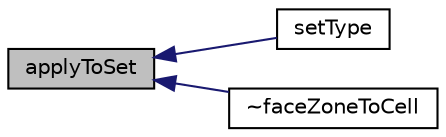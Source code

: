 digraph "applyToSet"
{
  bgcolor="transparent";
  edge [fontname="Helvetica",fontsize="10",labelfontname="Helvetica",labelfontsize="10"];
  node [fontname="Helvetica",fontsize="10",shape=record];
  rankdir="LR";
  Node45 [label="applyToSet",height=0.2,width=0.4,color="black", fillcolor="grey75", style="filled", fontcolor="black"];
  Node45 -> Node46 [dir="back",color="midnightblue",fontsize="10",style="solid",fontname="Helvetica"];
  Node46 [label="setType",height=0.2,width=0.4,color="black",URL="$a26417.html#a3cf0773a99a47a317d169af85e81950b"];
  Node45 -> Node47 [dir="back",color="midnightblue",fontsize="10",style="solid",fontname="Helvetica"];
  Node47 [label="~faceZoneToCell",height=0.2,width=0.4,color="black",URL="$a26417.html#a5d07893c01800b7e13977b3e597ce11f",tooltip="Destructor. "];
}

